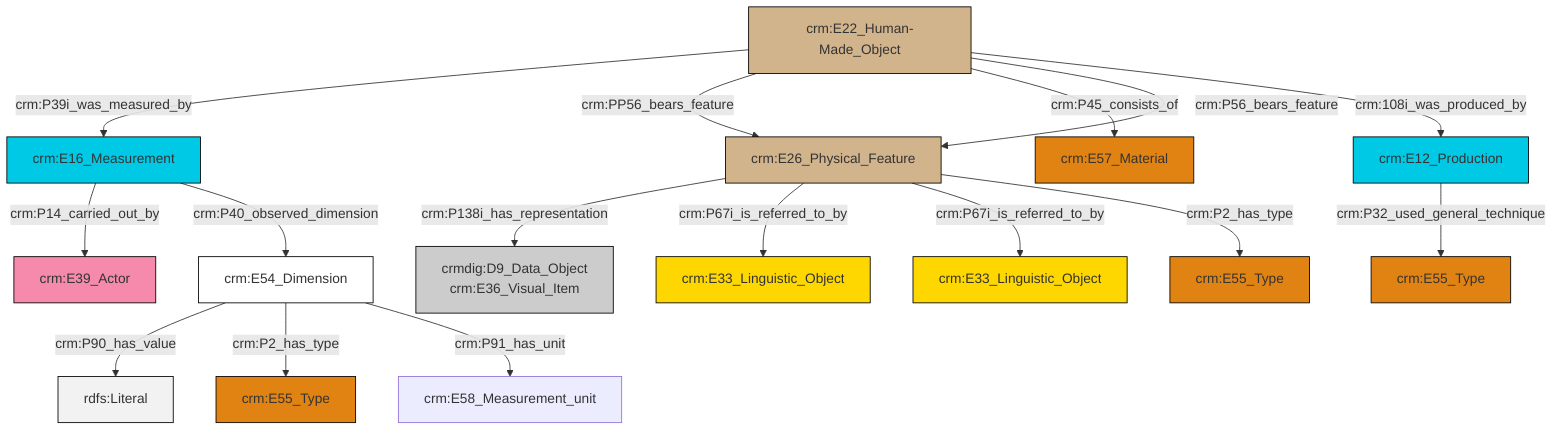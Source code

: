 graph TD
classDef Literal fill:#f2f2f2,stroke:#000000;
classDef CRM_Entity fill:#FFFFFF,stroke:#000000;
classDef Temporal_Entity fill:#00C9E6, stroke:#000000;
classDef Type fill:#E18312, stroke:#000000;
classDef Time-Span fill:#2C9C91, stroke:#000000;
classDef Appellation fill:#FFEB7F, stroke:#000000;
classDef Place fill:#008836, stroke:#000000;
classDef Persistent_Item fill:#B266B2, stroke:#000000;
classDef Conceptual_Object fill:#FFD700, stroke:#000000;
classDef Physical_Thing fill:#D2B48C, stroke:#000000;
classDef Actor fill:#f58aad, stroke:#000000;
classDef PC_Classes fill:#4ce600, stroke:#000000;
classDef Multi fill:#cccccc,stroke:#000000;

0["crm:E22_Human-Made_Object"]:::Physical_Thing -->|crm:P39i_was_measured_by| 1["crm:E16_Measurement"]:::Temporal_Entity
2["crm:E26_Physical_Feature"]:::Physical_Thing -->|crm:P138i_has_representation| 3["crmdig:D9_Data_Object<br>crm:E36_Visual_Item"]:::Multi
2["crm:E26_Physical_Feature"]:::Physical_Thing -->|crm:P67i_is_referred_to_by| 6["crm:E33_Linguistic_Object"]:::Conceptual_Object
2["crm:E26_Physical_Feature"]:::Physical_Thing -->|crm:P67i_is_referred_to_by| 7["crm:E33_Linguistic_Object"]:::Conceptual_Object
10["crm:E54_Dimension"]:::CRM_Entity -->|crm:P90_has_value| 11[rdfs:Literal]:::Literal
4["crm:E12_Production"]:::Temporal_Entity -->|crm:P32_used_general_technique| 13["crm:E55_Type"]:::Type
1["crm:E16_Measurement"]:::Temporal_Entity -->|crm:P14_carried_out_by| 14["crm:E39_Actor"]:::Actor
0["crm:E22_Human-Made_Object"]:::Physical_Thing -->|crm:PP56_bears_feature| 2["crm:E26_Physical_Feature"]:::Physical_Thing
0["crm:E22_Human-Made_Object"]:::Physical_Thing -->|crm:P45_consists_of| 18["crm:E57_Material"]:::Type
0["crm:E22_Human-Made_Object"]:::Physical_Thing -->|crm:P56_bears_feature| 2["crm:E26_Physical_Feature"]:::Physical_Thing
2["crm:E26_Physical_Feature"]:::Physical_Thing -->|crm:P2_has_type| 19["crm:E55_Type"]:::Type
10["crm:E54_Dimension"]:::CRM_Entity -->|crm:P2_has_type| 22["crm:E55_Type"]:::Type
1["crm:E16_Measurement"]:::Temporal_Entity -->|crm:P40_observed_dimension| 10["crm:E54_Dimension"]:::CRM_Entity
0["crm:E22_Human-Made_Object"]:::Physical_Thing -->|crm:108i_was_produced_by| 4["crm:E12_Production"]:::Temporal_Entity
10["crm:E54_Dimension"]:::CRM_Entity -->|crm:P91_has_unit| 23["crm:E58_Measurement_unit"]:::Default